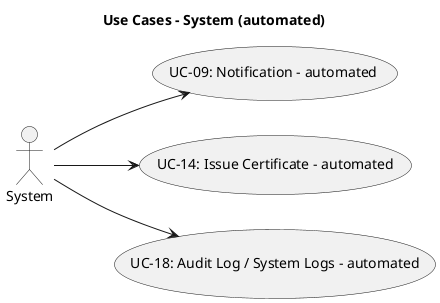 @startuml
title Use Cases - System (automated)
left to right direction

actor System

System --> (UC-09: Notification - automated)
System --> (UC-14: Issue Certificate - automated)
System --> (UC-18: Audit Log / System Logs - automated)

@enduml
